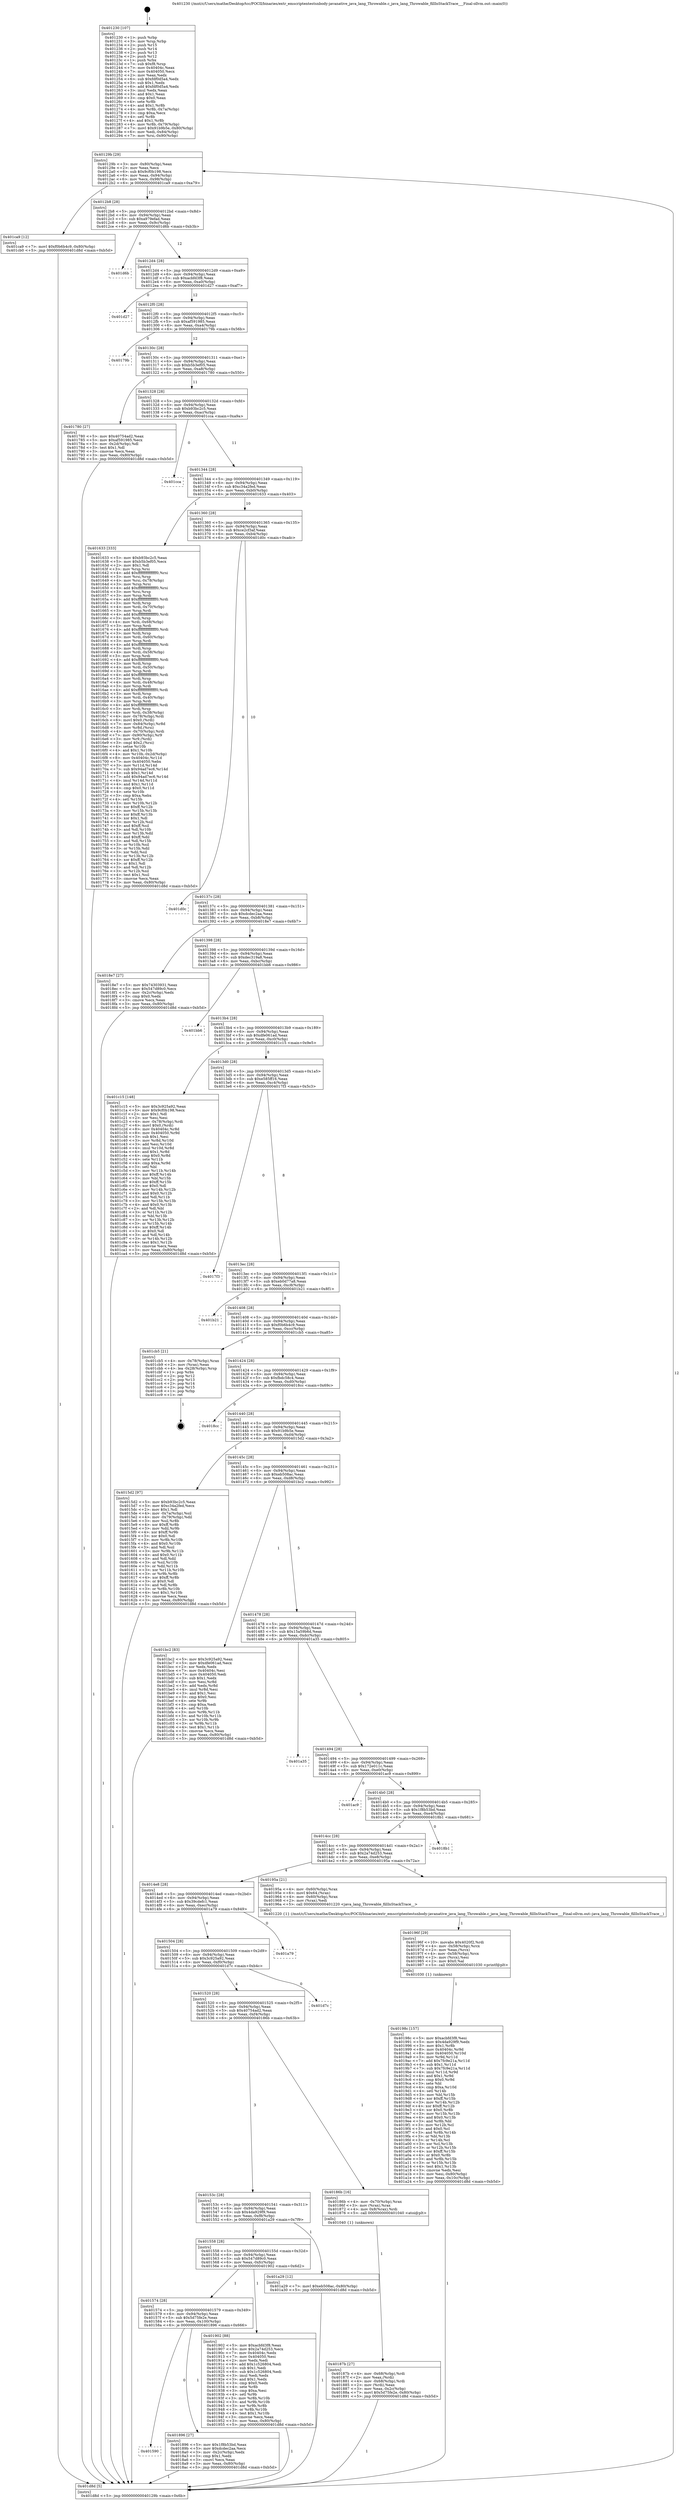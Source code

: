 digraph "0x401230" {
  label = "0x401230 (/mnt/c/Users/mathe/Desktop/tcc/POCII/binaries/extr_emscriptentestsnbody-javanative_java_lang_Throwable.c_java_lang_Throwable_fillInStackTrace___Final-ollvm.out::main(0))"
  labelloc = "t"
  node[shape=record]

  Entry [label="",width=0.3,height=0.3,shape=circle,fillcolor=black,style=filled]
  "0x40129b" [label="{
     0x40129b [29]\l
     | [instrs]\l
     &nbsp;&nbsp;0x40129b \<+3\>: mov -0x80(%rbp),%eax\l
     &nbsp;&nbsp;0x40129e \<+2\>: mov %eax,%ecx\l
     &nbsp;&nbsp;0x4012a0 \<+6\>: sub $0x9cf0b198,%ecx\l
     &nbsp;&nbsp;0x4012a6 \<+6\>: mov %eax,-0x94(%rbp)\l
     &nbsp;&nbsp;0x4012ac \<+6\>: mov %ecx,-0x98(%rbp)\l
     &nbsp;&nbsp;0x4012b2 \<+6\>: je 0000000000401ca9 \<main+0xa79\>\l
  }"]
  "0x401ca9" [label="{
     0x401ca9 [12]\l
     | [instrs]\l
     &nbsp;&nbsp;0x401ca9 \<+7\>: movl $0xf0b6b4c9,-0x80(%rbp)\l
     &nbsp;&nbsp;0x401cb0 \<+5\>: jmp 0000000000401d8d \<main+0xb5d\>\l
  }"]
  "0x4012b8" [label="{
     0x4012b8 [28]\l
     | [instrs]\l
     &nbsp;&nbsp;0x4012b8 \<+5\>: jmp 00000000004012bd \<main+0x8d\>\l
     &nbsp;&nbsp;0x4012bd \<+6\>: mov -0x94(%rbp),%eax\l
     &nbsp;&nbsp;0x4012c3 \<+5\>: sub $0xa979efad,%eax\l
     &nbsp;&nbsp;0x4012c8 \<+6\>: mov %eax,-0x9c(%rbp)\l
     &nbsp;&nbsp;0x4012ce \<+6\>: je 0000000000401d6b \<main+0xb3b\>\l
  }"]
  Exit [label="",width=0.3,height=0.3,shape=circle,fillcolor=black,style=filled,peripheries=2]
  "0x401d6b" [label="{
     0x401d6b\l
  }", style=dashed]
  "0x4012d4" [label="{
     0x4012d4 [28]\l
     | [instrs]\l
     &nbsp;&nbsp;0x4012d4 \<+5\>: jmp 00000000004012d9 \<main+0xa9\>\l
     &nbsp;&nbsp;0x4012d9 \<+6\>: mov -0x94(%rbp),%eax\l
     &nbsp;&nbsp;0x4012df \<+5\>: sub $0xacbfd3f8,%eax\l
     &nbsp;&nbsp;0x4012e4 \<+6\>: mov %eax,-0xa0(%rbp)\l
     &nbsp;&nbsp;0x4012ea \<+6\>: je 0000000000401d27 \<main+0xaf7\>\l
  }"]
  "0x40198c" [label="{
     0x40198c [157]\l
     | [instrs]\l
     &nbsp;&nbsp;0x40198c \<+5\>: mov $0xacbfd3f8,%esi\l
     &nbsp;&nbsp;0x401991 \<+5\>: mov $0x4da929f9,%edx\l
     &nbsp;&nbsp;0x401996 \<+3\>: mov $0x1,%r8b\l
     &nbsp;&nbsp;0x401999 \<+8\>: mov 0x40404c,%r9d\l
     &nbsp;&nbsp;0x4019a1 \<+8\>: mov 0x404050,%r10d\l
     &nbsp;&nbsp;0x4019a9 \<+3\>: mov %r9d,%r11d\l
     &nbsp;&nbsp;0x4019ac \<+7\>: add $0x7fc9e21a,%r11d\l
     &nbsp;&nbsp;0x4019b3 \<+4\>: sub $0x1,%r11d\l
     &nbsp;&nbsp;0x4019b7 \<+7\>: sub $0x7fc9e21a,%r11d\l
     &nbsp;&nbsp;0x4019be \<+4\>: imul %r11d,%r9d\l
     &nbsp;&nbsp;0x4019c2 \<+4\>: and $0x1,%r9d\l
     &nbsp;&nbsp;0x4019c6 \<+4\>: cmp $0x0,%r9d\l
     &nbsp;&nbsp;0x4019ca \<+3\>: sete %bl\l
     &nbsp;&nbsp;0x4019cd \<+4\>: cmp $0xa,%r10d\l
     &nbsp;&nbsp;0x4019d1 \<+4\>: setl %r14b\l
     &nbsp;&nbsp;0x4019d5 \<+3\>: mov %bl,%r15b\l
     &nbsp;&nbsp;0x4019d8 \<+4\>: xor $0xff,%r15b\l
     &nbsp;&nbsp;0x4019dc \<+3\>: mov %r14b,%r12b\l
     &nbsp;&nbsp;0x4019df \<+4\>: xor $0xff,%r12b\l
     &nbsp;&nbsp;0x4019e3 \<+4\>: xor $0x0,%r8b\l
     &nbsp;&nbsp;0x4019e7 \<+3\>: mov %r15b,%r13b\l
     &nbsp;&nbsp;0x4019ea \<+4\>: and $0x0,%r13b\l
     &nbsp;&nbsp;0x4019ee \<+3\>: and %r8b,%bl\l
     &nbsp;&nbsp;0x4019f1 \<+3\>: mov %r12b,%cl\l
     &nbsp;&nbsp;0x4019f4 \<+3\>: and $0x0,%cl\l
     &nbsp;&nbsp;0x4019f7 \<+3\>: and %r8b,%r14b\l
     &nbsp;&nbsp;0x4019fa \<+3\>: or %bl,%r13b\l
     &nbsp;&nbsp;0x4019fd \<+3\>: or %r14b,%cl\l
     &nbsp;&nbsp;0x401a00 \<+3\>: xor %cl,%r13b\l
     &nbsp;&nbsp;0x401a03 \<+3\>: or %r12b,%r15b\l
     &nbsp;&nbsp;0x401a06 \<+4\>: xor $0xff,%r15b\l
     &nbsp;&nbsp;0x401a0a \<+4\>: or $0x0,%r8b\l
     &nbsp;&nbsp;0x401a0e \<+3\>: and %r8b,%r15b\l
     &nbsp;&nbsp;0x401a11 \<+3\>: or %r15b,%r13b\l
     &nbsp;&nbsp;0x401a14 \<+4\>: test $0x1,%r13b\l
     &nbsp;&nbsp;0x401a18 \<+3\>: cmovne %edx,%esi\l
     &nbsp;&nbsp;0x401a1b \<+3\>: mov %esi,-0x80(%rbp)\l
     &nbsp;&nbsp;0x401a1e \<+6\>: mov %eax,-0x10c(%rbp)\l
     &nbsp;&nbsp;0x401a24 \<+5\>: jmp 0000000000401d8d \<main+0xb5d\>\l
  }"]
  "0x401d27" [label="{
     0x401d27\l
  }", style=dashed]
  "0x4012f0" [label="{
     0x4012f0 [28]\l
     | [instrs]\l
     &nbsp;&nbsp;0x4012f0 \<+5\>: jmp 00000000004012f5 \<main+0xc5\>\l
     &nbsp;&nbsp;0x4012f5 \<+6\>: mov -0x94(%rbp),%eax\l
     &nbsp;&nbsp;0x4012fb \<+5\>: sub $0xaf591985,%eax\l
     &nbsp;&nbsp;0x401300 \<+6\>: mov %eax,-0xa4(%rbp)\l
     &nbsp;&nbsp;0x401306 \<+6\>: je 000000000040179b \<main+0x56b\>\l
  }"]
  "0x40196f" [label="{
     0x40196f [29]\l
     | [instrs]\l
     &nbsp;&nbsp;0x40196f \<+10\>: movabs $0x4020f2,%rdi\l
     &nbsp;&nbsp;0x401979 \<+4\>: mov -0x58(%rbp),%rcx\l
     &nbsp;&nbsp;0x40197d \<+2\>: mov %eax,(%rcx)\l
     &nbsp;&nbsp;0x40197f \<+4\>: mov -0x58(%rbp),%rcx\l
     &nbsp;&nbsp;0x401983 \<+2\>: mov (%rcx),%esi\l
     &nbsp;&nbsp;0x401985 \<+2\>: mov $0x0,%al\l
     &nbsp;&nbsp;0x401987 \<+5\>: call 0000000000401030 \<printf@plt\>\l
     | [calls]\l
     &nbsp;&nbsp;0x401030 \{1\} (unknown)\l
  }"]
  "0x40179b" [label="{
     0x40179b\l
  }", style=dashed]
  "0x40130c" [label="{
     0x40130c [28]\l
     | [instrs]\l
     &nbsp;&nbsp;0x40130c \<+5\>: jmp 0000000000401311 \<main+0xe1\>\l
     &nbsp;&nbsp;0x401311 \<+6\>: mov -0x94(%rbp),%eax\l
     &nbsp;&nbsp;0x401317 \<+5\>: sub $0xb5b3ef05,%eax\l
     &nbsp;&nbsp;0x40131c \<+6\>: mov %eax,-0xa8(%rbp)\l
     &nbsp;&nbsp;0x401322 \<+6\>: je 0000000000401780 \<main+0x550\>\l
  }"]
  "0x401590" [label="{
     0x401590\l
  }", style=dashed]
  "0x401780" [label="{
     0x401780 [27]\l
     | [instrs]\l
     &nbsp;&nbsp;0x401780 \<+5\>: mov $0x40754ad2,%eax\l
     &nbsp;&nbsp;0x401785 \<+5\>: mov $0xaf591985,%ecx\l
     &nbsp;&nbsp;0x40178a \<+3\>: mov -0x2d(%rbp),%dl\l
     &nbsp;&nbsp;0x40178d \<+3\>: test $0x1,%dl\l
     &nbsp;&nbsp;0x401790 \<+3\>: cmovne %ecx,%eax\l
     &nbsp;&nbsp;0x401793 \<+3\>: mov %eax,-0x80(%rbp)\l
     &nbsp;&nbsp;0x401796 \<+5\>: jmp 0000000000401d8d \<main+0xb5d\>\l
  }"]
  "0x401328" [label="{
     0x401328 [28]\l
     | [instrs]\l
     &nbsp;&nbsp;0x401328 \<+5\>: jmp 000000000040132d \<main+0xfd\>\l
     &nbsp;&nbsp;0x40132d \<+6\>: mov -0x94(%rbp),%eax\l
     &nbsp;&nbsp;0x401333 \<+5\>: sub $0xb93bc2c5,%eax\l
     &nbsp;&nbsp;0x401338 \<+6\>: mov %eax,-0xac(%rbp)\l
     &nbsp;&nbsp;0x40133e \<+6\>: je 0000000000401cca \<main+0xa9a\>\l
  }"]
  "0x401896" [label="{
     0x401896 [27]\l
     | [instrs]\l
     &nbsp;&nbsp;0x401896 \<+5\>: mov $0x1f8b53bd,%eax\l
     &nbsp;&nbsp;0x40189b \<+5\>: mov $0xdcdec2aa,%ecx\l
     &nbsp;&nbsp;0x4018a0 \<+3\>: mov -0x2c(%rbp),%edx\l
     &nbsp;&nbsp;0x4018a3 \<+3\>: cmp $0x1,%edx\l
     &nbsp;&nbsp;0x4018a6 \<+3\>: cmovl %ecx,%eax\l
     &nbsp;&nbsp;0x4018a9 \<+3\>: mov %eax,-0x80(%rbp)\l
     &nbsp;&nbsp;0x4018ac \<+5\>: jmp 0000000000401d8d \<main+0xb5d\>\l
  }"]
  "0x401cca" [label="{
     0x401cca\l
  }", style=dashed]
  "0x401344" [label="{
     0x401344 [28]\l
     | [instrs]\l
     &nbsp;&nbsp;0x401344 \<+5\>: jmp 0000000000401349 \<main+0x119\>\l
     &nbsp;&nbsp;0x401349 \<+6\>: mov -0x94(%rbp),%eax\l
     &nbsp;&nbsp;0x40134f \<+5\>: sub $0xc34a2fed,%eax\l
     &nbsp;&nbsp;0x401354 \<+6\>: mov %eax,-0xb0(%rbp)\l
     &nbsp;&nbsp;0x40135a \<+6\>: je 0000000000401633 \<main+0x403\>\l
  }"]
  "0x401574" [label="{
     0x401574 [28]\l
     | [instrs]\l
     &nbsp;&nbsp;0x401574 \<+5\>: jmp 0000000000401579 \<main+0x349\>\l
     &nbsp;&nbsp;0x401579 \<+6\>: mov -0x94(%rbp),%eax\l
     &nbsp;&nbsp;0x40157f \<+5\>: sub $0x5d75fe2e,%eax\l
     &nbsp;&nbsp;0x401584 \<+6\>: mov %eax,-0x100(%rbp)\l
     &nbsp;&nbsp;0x40158a \<+6\>: je 0000000000401896 \<main+0x666\>\l
  }"]
  "0x401633" [label="{
     0x401633 [333]\l
     | [instrs]\l
     &nbsp;&nbsp;0x401633 \<+5\>: mov $0xb93bc2c5,%eax\l
     &nbsp;&nbsp;0x401638 \<+5\>: mov $0xb5b3ef05,%ecx\l
     &nbsp;&nbsp;0x40163d \<+2\>: mov $0x1,%dl\l
     &nbsp;&nbsp;0x40163f \<+3\>: mov %rsp,%rsi\l
     &nbsp;&nbsp;0x401642 \<+4\>: add $0xfffffffffffffff0,%rsi\l
     &nbsp;&nbsp;0x401646 \<+3\>: mov %rsi,%rsp\l
     &nbsp;&nbsp;0x401649 \<+4\>: mov %rsi,-0x78(%rbp)\l
     &nbsp;&nbsp;0x40164d \<+3\>: mov %rsp,%rsi\l
     &nbsp;&nbsp;0x401650 \<+4\>: add $0xfffffffffffffff0,%rsi\l
     &nbsp;&nbsp;0x401654 \<+3\>: mov %rsi,%rsp\l
     &nbsp;&nbsp;0x401657 \<+3\>: mov %rsp,%rdi\l
     &nbsp;&nbsp;0x40165a \<+4\>: add $0xfffffffffffffff0,%rdi\l
     &nbsp;&nbsp;0x40165e \<+3\>: mov %rdi,%rsp\l
     &nbsp;&nbsp;0x401661 \<+4\>: mov %rdi,-0x70(%rbp)\l
     &nbsp;&nbsp;0x401665 \<+3\>: mov %rsp,%rdi\l
     &nbsp;&nbsp;0x401668 \<+4\>: add $0xfffffffffffffff0,%rdi\l
     &nbsp;&nbsp;0x40166c \<+3\>: mov %rdi,%rsp\l
     &nbsp;&nbsp;0x40166f \<+4\>: mov %rdi,-0x68(%rbp)\l
     &nbsp;&nbsp;0x401673 \<+3\>: mov %rsp,%rdi\l
     &nbsp;&nbsp;0x401676 \<+4\>: add $0xfffffffffffffff0,%rdi\l
     &nbsp;&nbsp;0x40167a \<+3\>: mov %rdi,%rsp\l
     &nbsp;&nbsp;0x40167d \<+4\>: mov %rdi,-0x60(%rbp)\l
     &nbsp;&nbsp;0x401681 \<+3\>: mov %rsp,%rdi\l
     &nbsp;&nbsp;0x401684 \<+4\>: add $0xfffffffffffffff0,%rdi\l
     &nbsp;&nbsp;0x401688 \<+3\>: mov %rdi,%rsp\l
     &nbsp;&nbsp;0x40168b \<+4\>: mov %rdi,-0x58(%rbp)\l
     &nbsp;&nbsp;0x40168f \<+3\>: mov %rsp,%rdi\l
     &nbsp;&nbsp;0x401692 \<+4\>: add $0xfffffffffffffff0,%rdi\l
     &nbsp;&nbsp;0x401696 \<+3\>: mov %rdi,%rsp\l
     &nbsp;&nbsp;0x401699 \<+4\>: mov %rdi,-0x50(%rbp)\l
     &nbsp;&nbsp;0x40169d \<+3\>: mov %rsp,%rdi\l
     &nbsp;&nbsp;0x4016a0 \<+4\>: add $0xfffffffffffffff0,%rdi\l
     &nbsp;&nbsp;0x4016a4 \<+3\>: mov %rdi,%rsp\l
     &nbsp;&nbsp;0x4016a7 \<+4\>: mov %rdi,-0x48(%rbp)\l
     &nbsp;&nbsp;0x4016ab \<+3\>: mov %rsp,%rdi\l
     &nbsp;&nbsp;0x4016ae \<+4\>: add $0xfffffffffffffff0,%rdi\l
     &nbsp;&nbsp;0x4016b2 \<+3\>: mov %rdi,%rsp\l
     &nbsp;&nbsp;0x4016b5 \<+4\>: mov %rdi,-0x40(%rbp)\l
     &nbsp;&nbsp;0x4016b9 \<+3\>: mov %rsp,%rdi\l
     &nbsp;&nbsp;0x4016bc \<+4\>: add $0xfffffffffffffff0,%rdi\l
     &nbsp;&nbsp;0x4016c0 \<+3\>: mov %rdi,%rsp\l
     &nbsp;&nbsp;0x4016c3 \<+4\>: mov %rdi,-0x38(%rbp)\l
     &nbsp;&nbsp;0x4016c7 \<+4\>: mov -0x78(%rbp),%rdi\l
     &nbsp;&nbsp;0x4016cb \<+6\>: movl $0x0,(%rdi)\l
     &nbsp;&nbsp;0x4016d1 \<+7\>: mov -0x84(%rbp),%r8d\l
     &nbsp;&nbsp;0x4016d8 \<+3\>: mov %r8d,(%rsi)\l
     &nbsp;&nbsp;0x4016db \<+4\>: mov -0x70(%rbp),%rdi\l
     &nbsp;&nbsp;0x4016df \<+7\>: mov -0x90(%rbp),%r9\l
     &nbsp;&nbsp;0x4016e6 \<+3\>: mov %r9,(%rdi)\l
     &nbsp;&nbsp;0x4016e9 \<+3\>: cmpl $0x2,(%rsi)\l
     &nbsp;&nbsp;0x4016ec \<+4\>: setne %r10b\l
     &nbsp;&nbsp;0x4016f0 \<+4\>: and $0x1,%r10b\l
     &nbsp;&nbsp;0x4016f4 \<+4\>: mov %r10b,-0x2d(%rbp)\l
     &nbsp;&nbsp;0x4016f8 \<+8\>: mov 0x40404c,%r11d\l
     &nbsp;&nbsp;0x401700 \<+7\>: mov 0x404050,%ebx\l
     &nbsp;&nbsp;0x401707 \<+3\>: mov %r11d,%r14d\l
     &nbsp;&nbsp;0x40170a \<+7\>: sub $0x94ad7ec6,%r14d\l
     &nbsp;&nbsp;0x401711 \<+4\>: sub $0x1,%r14d\l
     &nbsp;&nbsp;0x401715 \<+7\>: add $0x94ad7ec6,%r14d\l
     &nbsp;&nbsp;0x40171c \<+4\>: imul %r14d,%r11d\l
     &nbsp;&nbsp;0x401720 \<+4\>: and $0x1,%r11d\l
     &nbsp;&nbsp;0x401724 \<+4\>: cmp $0x0,%r11d\l
     &nbsp;&nbsp;0x401728 \<+4\>: sete %r10b\l
     &nbsp;&nbsp;0x40172c \<+3\>: cmp $0xa,%ebx\l
     &nbsp;&nbsp;0x40172f \<+4\>: setl %r15b\l
     &nbsp;&nbsp;0x401733 \<+3\>: mov %r10b,%r12b\l
     &nbsp;&nbsp;0x401736 \<+4\>: xor $0xff,%r12b\l
     &nbsp;&nbsp;0x40173a \<+3\>: mov %r15b,%r13b\l
     &nbsp;&nbsp;0x40173d \<+4\>: xor $0xff,%r13b\l
     &nbsp;&nbsp;0x401741 \<+3\>: xor $0x1,%dl\l
     &nbsp;&nbsp;0x401744 \<+3\>: mov %r12b,%sil\l
     &nbsp;&nbsp;0x401747 \<+4\>: and $0xff,%sil\l
     &nbsp;&nbsp;0x40174b \<+3\>: and %dl,%r10b\l
     &nbsp;&nbsp;0x40174e \<+3\>: mov %r13b,%dil\l
     &nbsp;&nbsp;0x401751 \<+4\>: and $0xff,%dil\l
     &nbsp;&nbsp;0x401755 \<+3\>: and %dl,%r15b\l
     &nbsp;&nbsp;0x401758 \<+3\>: or %r10b,%sil\l
     &nbsp;&nbsp;0x40175b \<+3\>: or %r15b,%dil\l
     &nbsp;&nbsp;0x40175e \<+3\>: xor %dil,%sil\l
     &nbsp;&nbsp;0x401761 \<+3\>: or %r13b,%r12b\l
     &nbsp;&nbsp;0x401764 \<+4\>: xor $0xff,%r12b\l
     &nbsp;&nbsp;0x401768 \<+3\>: or $0x1,%dl\l
     &nbsp;&nbsp;0x40176b \<+3\>: and %dl,%r12b\l
     &nbsp;&nbsp;0x40176e \<+3\>: or %r12b,%sil\l
     &nbsp;&nbsp;0x401771 \<+4\>: test $0x1,%sil\l
     &nbsp;&nbsp;0x401775 \<+3\>: cmovne %ecx,%eax\l
     &nbsp;&nbsp;0x401778 \<+3\>: mov %eax,-0x80(%rbp)\l
     &nbsp;&nbsp;0x40177b \<+5\>: jmp 0000000000401d8d \<main+0xb5d\>\l
  }"]
  "0x401360" [label="{
     0x401360 [28]\l
     | [instrs]\l
     &nbsp;&nbsp;0x401360 \<+5\>: jmp 0000000000401365 \<main+0x135\>\l
     &nbsp;&nbsp;0x401365 \<+6\>: mov -0x94(%rbp),%eax\l
     &nbsp;&nbsp;0x40136b \<+5\>: sub $0xce2cf3af,%eax\l
     &nbsp;&nbsp;0x401370 \<+6\>: mov %eax,-0xb4(%rbp)\l
     &nbsp;&nbsp;0x401376 \<+6\>: je 0000000000401d0c \<main+0xadc\>\l
  }"]
  "0x401902" [label="{
     0x401902 [88]\l
     | [instrs]\l
     &nbsp;&nbsp;0x401902 \<+5\>: mov $0xacbfd3f8,%eax\l
     &nbsp;&nbsp;0x401907 \<+5\>: mov $0x2a74d253,%ecx\l
     &nbsp;&nbsp;0x40190c \<+7\>: mov 0x40404c,%edx\l
     &nbsp;&nbsp;0x401913 \<+7\>: mov 0x404050,%esi\l
     &nbsp;&nbsp;0x40191a \<+2\>: mov %edx,%edi\l
     &nbsp;&nbsp;0x40191c \<+6\>: add $0x1c526804,%edi\l
     &nbsp;&nbsp;0x401922 \<+3\>: sub $0x1,%edi\l
     &nbsp;&nbsp;0x401925 \<+6\>: sub $0x1c526804,%edi\l
     &nbsp;&nbsp;0x40192b \<+3\>: imul %edi,%edx\l
     &nbsp;&nbsp;0x40192e \<+3\>: and $0x1,%edx\l
     &nbsp;&nbsp;0x401931 \<+3\>: cmp $0x0,%edx\l
     &nbsp;&nbsp;0x401934 \<+4\>: sete %r8b\l
     &nbsp;&nbsp;0x401938 \<+3\>: cmp $0xa,%esi\l
     &nbsp;&nbsp;0x40193b \<+4\>: setl %r9b\l
     &nbsp;&nbsp;0x40193f \<+3\>: mov %r8b,%r10b\l
     &nbsp;&nbsp;0x401942 \<+3\>: and %r9b,%r10b\l
     &nbsp;&nbsp;0x401945 \<+3\>: xor %r9b,%r8b\l
     &nbsp;&nbsp;0x401948 \<+3\>: or %r8b,%r10b\l
     &nbsp;&nbsp;0x40194b \<+4\>: test $0x1,%r10b\l
     &nbsp;&nbsp;0x40194f \<+3\>: cmovne %ecx,%eax\l
     &nbsp;&nbsp;0x401952 \<+3\>: mov %eax,-0x80(%rbp)\l
     &nbsp;&nbsp;0x401955 \<+5\>: jmp 0000000000401d8d \<main+0xb5d\>\l
  }"]
  "0x401d0c" [label="{
     0x401d0c\l
  }", style=dashed]
  "0x40137c" [label="{
     0x40137c [28]\l
     | [instrs]\l
     &nbsp;&nbsp;0x40137c \<+5\>: jmp 0000000000401381 \<main+0x151\>\l
     &nbsp;&nbsp;0x401381 \<+6\>: mov -0x94(%rbp),%eax\l
     &nbsp;&nbsp;0x401387 \<+5\>: sub $0xdcdec2aa,%eax\l
     &nbsp;&nbsp;0x40138c \<+6\>: mov %eax,-0xb8(%rbp)\l
     &nbsp;&nbsp;0x401392 \<+6\>: je 00000000004018e7 \<main+0x6b7\>\l
  }"]
  "0x401558" [label="{
     0x401558 [28]\l
     | [instrs]\l
     &nbsp;&nbsp;0x401558 \<+5\>: jmp 000000000040155d \<main+0x32d\>\l
     &nbsp;&nbsp;0x40155d \<+6\>: mov -0x94(%rbp),%eax\l
     &nbsp;&nbsp;0x401563 \<+5\>: sub $0x547d89c0,%eax\l
     &nbsp;&nbsp;0x401568 \<+6\>: mov %eax,-0xfc(%rbp)\l
     &nbsp;&nbsp;0x40156e \<+6\>: je 0000000000401902 \<main+0x6d2\>\l
  }"]
  "0x4018e7" [label="{
     0x4018e7 [27]\l
     | [instrs]\l
     &nbsp;&nbsp;0x4018e7 \<+5\>: mov $0x74303931,%eax\l
     &nbsp;&nbsp;0x4018ec \<+5\>: mov $0x547d89c0,%ecx\l
     &nbsp;&nbsp;0x4018f1 \<+3\>: mov -0x2c(%rbp),%edx\l
     &nbsp;&nbsp;0x4018f4 \<+3\>: cmp $0x0,%edx\l
     &nbsp;&nbsp;0x4018f7 \<+3\>: cmove %ecx,%eax\l
     &nbsp;&nbsp;0x4018fa \<+3\>: mov %eax,-0x80(%rbp)\l
     &nbsp;&nbsp;0x4018fd \<+5\>: jmp 0000000000401d8d \<main+0xb5d\>\l
  }"]
  "0x401398" [label="{
     0x401398 [28]\l
     | [instrs]\l
     &nbsp;&nbsp;0x401398 \<+5\>: jmp 000000000040139d \<main+0x16d\>\l
     &nbsp;&nbsp;0x40139d \<+6\>: mov -0x94(%rbp),%eax\l
     &nbsp;&nbsp;0x4013a3 \<+5\>: sub $0xdec319a8,%eax\l
     &nbsp;&nbsp;0x4013a8 \<+6\>: mov %eax,-0xbc(%rbp)\l
     &nbsp;&nbsp;0x4013ae \<+6\>: je 0000000000401bb6 \<main+0x986\>\l
  }"]
  "0x401a29" [label="{
     0x401a29 [12]\l
     | [instrs]\l
     &nbsp;&nbsp;0x401a29 \<+7\>: movl $0xeb508ac,-0x80(%rbp)\l
     &nbsp;&nbsp;0x401a30 \<+5\>: jmp 0000000000401d8d \<main+0xb5d\>\l
  }"]
  "0x401bb6" [label="{
     0x401bb6\l
  }", style=dashed]
  "0x4013b4" [label="{
     0x4013b4 [28]\l
     | [instrs]\l
     &nbsp;&nbsp;0x4013b4 \<+5\>: jmp 00000000004013b9 \<main+0x189\>\l
     &nbsp;&nbsp;0x4013b9 \<+6\>: mov -0x94(%rbp),%eax\l
     &nbsp;&nbsp;0x4013bf \<+5\>: sub $0xdfe061ad,%eax\l
     &nbsp;&nbsp;0x4013c4 \<+6\>: mov %eax,-0xc0(%rbp)\l
     &nbsp;&nbsp;0x4013ca \<+6\>: je 0000000000401c15 \<main+0x9e5\>\l
  }"]
  "0x40187b" [label="{
     0x40187b [27]\l
     | [instrs]\l
     &nbsp;&nbsp;0x40187b \<+4\>: mov -0x68(%rbp),%rdi\l
     &nbsp;&nbsp;0x40187f \<+2\>: mov %eax,(%rdi)\l
     &nbsp;&nbsp;0x401881 \<+4\>: mov -0x68(%rbp),%rdi\l
     &nbsp;&nbsp;0x401885 \<+2\>: mov (%rdi),%eax\l
     &nbsp;&nbsp;0x401887 \<+3\>: mov %eax,-0x2c(%rbp)\l
     &nbsp;&nbsp;0x40188a \<+7\>: movl $0x5d75fe2e,-0x80(%rbp)\l
     &nbsp;&nbsp;0x401891 \<+5\>: jmp 0000000000401d8d \<main+0xb5d\>\l
  }"]
  "0x401c15" [label="{
     0x401c15 [148]\l
     | [instrs]\l
     &nbsp;&nbsp;0x401c15 \<+5\>: mov $0x3c925a92,%eax\l
     &nbsp;&nbsp;0x401c1a \<+5\>: mov $0x9cf0b198,%ecx\l
     &nbsp;&nbsp;0x401c1f \<+2\>: mov $0x1,%dl\l
     &nbsp;&nbsp;0x401c21 \<+2\>: xor %esi,%esi\l
     &nbsp;&nbsp;0x401c23 \<+4\>: mov -0x78(%rbp),%rdi\l
     &nbsp;&nbsp;0x401c27 \<+6\>: movl $0x0,(%rdi)\l
     &nbsp;&nbsp;0x401c2d \<+8\>: mov 0x40404c,%r8d\l
     &nbsp;&nbsp;0x401c35 \<+8\>: mov 0x404050,%r9d\l
     &nbsp;&nbsp;0x401c3d \<+3\>: sub $0x1,%esi\l
     &nbsp;&nbsp;0x401c40 \<+3\>: mov %r8d,%r10d\l
     &nbsp;&nbsp;0x401c43 \<+3\>: add %esi,%r10d\l
     &nbsp;&nbsp;0x401c46 \<+4\>: imul %r10d,%r8d\l
     &nbsp;&nbsp;0x401c4a \<+4\>: and $0x1,%r8d\l
     &nbsp;&nbsp;0x401c4e \<+4\>: cmp $0x0,%r8d\l
     &nbsp;&nbsp;0x401c52 \<+4\>: sete %r11b\l
     &nbsp;&nbsp;0x401c56 \<+4\>: cmp $0xa,%r9d\l
     &nbsp;&nbsp;0x401c5a \<+3\>: setl %bl\l
     &nbsp;&nbsp;0x401c5d \<+3\>: mov %r11b,%r14b\l
     &nbsp;&nbsp;0x401c60 \<+4\>: xor $0xff,%r14b\l
     &nbsp;&nbsp;0x401c64 \<+3\>: mov %bl,%r15b\l
     &nbsp;&nbsp;0x401c67 \<+4\>: xor $0xff,%r15b\l
     &nbsp;&nbsp;0x401c6b \<+3\>: xor $0x0,%dl\l
     &nbsp;&nbsp;0x401c6e \<+3\>: mov %r14b,%r12b\l
     &nbsp;&nbsp;0x401c71 \<+4\>: and $0x0,%r12b\l
     &nbsp;&nbsp;0x401c75 \<+3\>: and %dl,%r11b\l
     &nbsp;&nbsp;0x401c78 \<+3\>: mov %r15b,%r13b\l
     &nbsp;&nbsp;0x401c7b \<+4\>: and $0x0,%r13b\l
     &nbsp;&nbsp;0x401c7f \<+2\>: and %dl,%bl\l
     &nbsp;&nbsp;0x401c81 \<+3\>: or %r11b,%r12b\l
     &nbsp;&nbsp;0x401c84 \<+3\>: or %bl,%r13b\l
     &nbsp;&nbsp;0x401c87 \<+3\>: xor %r13b,%r12b\l
     &nbsp;&nbsp;0x401c8a \<+3\>: or %r15b,%r14b\l
     &nbsp;&nbsp;0x401c8d \<+4\>: xor $0xff,%r14b\l
     &nbsp;&nbsp;0x401c91 \<+3\>: or $0x0,%dl\l
     &nbsp;&nbsp;0x401c94 \<+3\>: and %dl,%r14b\l
     &nbsp;&nbsp;0x401c97 \<+3\>: or %r14b,%r12b\l
     &nbsp;&nbsp;0x401c9a \<+4\>: test $0x1,%r12b\l
     &nbsp;&nbsp;0x401c9e \<+3\>: cmovne %ecx,%eax\l
     &nbsp;&nbsp;0x401ca1 \<+3\>: mov %eax,-0x80(%rbp)\l
     &nbsp;&nbsp;0x401ca4 \<+5\>: jmp 0000000000401d8d \<main+0xb5d\>\l
  }"]
  "0x4013d0" [label="{
     0x4013d0 [28]\l
     | [instrs]\l
     &nbsp;&nbsp;0x4013d0 \<+5\>: jmp 00000000004013d5 \<main+0x1a5\>\l
     &nbsp;&nbsp;0x4013d5 \<+6\>: mov -0x94(%rbp),%eax\l
     &nbsp;&nbsp;0x4013db \<+5\>: sub $0xe585ff16,%eax\l
     &nbsp;&nbsp;0x4013e0 \<+6\>: mov %eax,-0xc4(%rbp)\l
     &nbsp;&nbsp;0x4013e6 \<+6\>: je 00000000004017f3 \<main+0x5c3\>\l
  }"]
  "0x40153c" [label="{
     0x40153c [28]\l
     | [instrs]\l
     &nbsp;&nbsp;0x40153c \<+5\>: jmp 0000000000401541 \<main+0x311\>\l
     &nbsp;&nbsp;0x401541 \<+6\>: mov -0x94(%rbp),%eax\l
     &nbsp;&nbsp;0x401547 \<+5\>: sub $0x4da929f9,%eax\l
     &nbsp;&nbsp;0x40154c \<+6\>: mov %eax,-0xf8(%rbp)\l
     &nbsp;&nbsp;0x401552 \<+6\>: je 0000000000401a29 \<main+0x7f9\>\l
  }"]
  "0x4017f3" [label="{
     0x4017f3\l
  }", style=dashed]
  "0x4013ec" [label="{
     0x4013ec [28]\l
     | [instrs]\l
     &nbsp;&nbsp;0x4013ec \<+5\>: jmp 00000000004013f1 \<main+0x1c1\>\l
     &nbsp;&nbsp;0x4013f1 \<+6\>: mov -0x94(%rbp),%eax\l
     &nbsp;&nbsp;0x4013f7 \<+5\>: sub $0xeb0d77a8,%eax\l
     &nbsp;&nbsp;0x4013fc \<+6\>: mov %eax,-0xc8(%rbp)\l
     &nbsp;&nbsp;0x401402 \<+6\>: je 0000000000401b21 \<main+0x8f1\>\l
  }"]
  "0x40186b" [label="{
     0x40186b [16]\l
     | [instrs]\l
     &nbsp;&nbsp;0x40186b \<+4\>: mov -0x70(%rbp),%rax\l
     &nbsp;&nbsp;0x40186f \<+3\>: mov (%rax),%rax\l
     &nbsp;&nbsp;0x401872 \<+4\>: mov 0x8(%rax),%rdi\l
     &nbsp;&nbsp;0x401876 \<+5\>: call 0000000000401040 \<atoi@plt\>\l
     | [calls]\l
     &nbsp;&nbsp;0x401040 \{1\} (unknown)\l
  }"]
  "0x401b21" [label="{
     0x401b21\l
  }", style=dashed]
  "0x401408" [label="{
     0x401408 [28]\l
     | [instrs]\l
     &nbsp;&nbsp;0x401408 \<+5\>: jmp 000000000040140d \<main+0x1dd\>\l
     &nbsp;&nbsp;0x40140d \<+6\>: mov -0x94(%rbp),%eax\l
     &nbsp;&nbsp;0x401413 \<+5\>: sub $0xf0b6b4c9,%eax\l
     &nbsp;&nbsp;0x401418 \<+6\>: mov %eax,-0xcc(%rbp)\l
     &nbsp;&nbsp;0x40141e \<+6\>: je 0000000000401cb5 \<main+0xa85\>\l
  }"]
  "0x401520" [label="{
     0x401520 [28]\l
     | [instrs]\l
     &nbsp;&nbsp;0x401520 \<+5\>: jmp 0000000000401525 \<main+0x2f5\>\l
     &nbsp;&nbsp;0x401525 \<+6\>: mov -0x94(%rbp),%eax\l
     &nbsp;&nbsp;0x40152b \<+5\>: sub $0x40754ad2,%eax\l
     &nbsp;&nbsp;0x401530 \<+6\>: mov %eax,-0xf4(%rbp)\l
     &nbsp;&nbsp;0x401536 \<+6\>: je 000000000040186b \<main+0x63b\>\l
  }"]
  "0x401cb5" [label="{
     0x401cb5 [21]\l
     | [instrs]\l
     &nbsp;&nbsp;0x401cb5 \<+4\>: mov -0x78(%rbp),%rax\l
     &nbsp;&nbsp;0x401cb9 \<+2\>: mov (%rax),%eax\l
     &nbsp;&nbsp;0x401cbb \<+4\>: lea -0x28(%rbp),%rsp\l
     &nbsp;&nbsp;0x401cbf \<+1\>: pop %rbx\l
     &nbsp;&nbsp;0x401cc0 \<+2\>: pop %r12\l
     &nbsp;&nbsp;0x401cc2 \<+2\>: pop %r13\l
     &nbsp;&nbsp;0x401cc4 \<+2\>: pop %r14\l
     &nbsp;&nbsp;0x401cc6 \<+2\>: pop %r15\l
     &nbsp;&nbsp;0x401cc8 \<+1\>: pop %rbp\l
     &nbsp;&nbsp;0x401cc9 \<+1\>: ret\l
  }"]
  "0x401424" [label="{
     0x401424 [28]\l
     | [instrs]\l
     &nbsp;&nbsp;0x401424 \<+5\>: jmp 0000000000401429 \<main+0x1f9\>\l
     &nbsp;&nbsp;0x401429 \<+6\>: mov -0x94(%rbp),%eax\l
     &nbsp;&nbsp;0x40142f \<+5\>: sub $0xfbdc58c4,%eax\l
     &nbsp;&nbsp;0x401434 \<+6\>: mov %eax,-0xd0(%rbp)\l
     &nbsp;&nbsp;0x40143a \<+6\>: je 00000000004018cc \<main+0x69c\>\l
  }"]
  "0x401d7c" [label="{
     0x401d7c\l
  }", style=dashed]
  "0x4018cc" [label="{
     0x4018cc\l
  }", style=dashed]
  "0x401440" [label="{
     0x401440 [28]\l
     | [instrs]\l
     &nbsp;&nbsp;0x401440 \<+5\>: jmp 0000000000401445 \<main+0x215\>\l
     &nbsp;&nbsp;0x401445 \<+6\>: mov -0x94(%rbp),%eax\l
     &nbsp;&nbsp;0x40144b \<+5\>: sub $0x91b9b5e,%eax\l
     &nbsp;&nbsp;0x401450 \<+6\>: mov %eax,-0xd4(%rbp)\l
     &nbsp;&nbsp;0x401456 \<+6\>: je 00000000004015d2 \<main+0x3a2\>\l
  }"]
  "0x401504" [label="{
     0x401504 [28]\l
     | [instrs]\l
     &nbsp;&nbsp;0x401504 \<+5\>: jmp 0000000000401509 \<main+0x2d9\>\l
     &nbsp;&nbsp;0x401509 \<+6\>: mov -0x94(%rbp),%eax\l
     &nbsp;&nbsp;0x40150f \<+5\>: sub $0x3c925a92,%eax\l
     &nbsp;&nbsp;0x401514 \<+6\>: mov %eax,-0xf0(%rbp)\l
     &nbsp;&nbsp;0x40151a \<+6\>: je 0000000000401d7c \<main+0xb4c\>\l
  }"]
  "0x4015d2" [label="{
     0x4015d2 [97]\l
     | [instrs]\l
     &nbsp;&nbsp;0x4015d2 \<+5\>: mov $0xb93bc2c5,%eax\l
     &nbsp;&nbsp;0x4015d7 \<+5\>: mov $0xc34a2fed,%ecx\l
     &nbsp;&nbsp;0x4015dc \<+2\>: mov $0x1,%dl\l
     &nbsp;&nbsp;0x4015de \<+4\>: mov -0x7a(%rbp),%sil\l
     &nbsp;&nbsp;0x4015e2 \<+4\>: mov -0x79(%rbp),%dil\l
     &nbsp;&nbsp;0x4015e6 \<+3\>: mov %sil,%r8b\l
     &nbsp;&nbsp;0x4015e9 \<+4\>: xor $0xff,%r8b\l
     &nbsp;&nbsp;0x4015ed \<+3\>: mov %dil,%r9b\l
     &nbsp;&nbsp;0x4015f0 \<+4\>: xor $0xff,%r9b\l
     &nbsp;&nbsp;0x4015f4 \<+3\>: xor $0x0,%dl\l
     &nbsp;&nbsp;0x4015f7 \<+3\>: mov %r8b,%r10b\l
     &nbsp;&nbsp;0x4015fa \<+4\>: and $0x0,%r10b\l
     &nbsp;&nbsp;0x4015fe \<+3\>: and %dl,%sil\l
     &nbsp;&nbsp;0x401601 \<+3\>: mov %r9b,%r11b\l
     &nbsp;&nbsp;0x401604 \<+4\>: and $0x0,%r11b\l
     &nbsp;&nbsp;0x401608 \<+3\>: and %dl,%dil\l
     &nbsp;&nbsp;0x40160b \<+3\>: or %sil,%r10b\l
     &nbsp;&nbsp;0x40160e \<+3\>: or %dil,%r11b\l
     &nbsp;&nbsp;0x401611 \<+3\>: xor %r11b,%r10b\l
     &nbsp;&nbsp;0x401614 \<+3\>: or %r9b,%r8b\l
     &nbsp;&nbsp;0x401617 \<+4\>: xor $0xff,%r8b\l
     &nbsp;&nbsp;0x40161b \<+3\>: or $0x0,%dl\l
     &nbsp;&nbsp;0x40161e \<+3\>: and %dl,%r8b\l
     &nbsp;&nbsp;0x401621 \<+3\>: or %r8b,%r10b\l
     &nbsp;&nbsp;0x401624 \<+4\>: test $0x1,%r10b\l
     &nbsp;&nbsp;0x401628 \<+3\>: cmovne %ecx,%eax\l
     &nbsp;&nbsp;0x40162b \<+3\>: mov %eax,-0x80(%rbp)\l
     &nbsp;&nbsp;0x40162e \<+5\>: jmp 0000000000401d8d \<main+0xb5d\>\l
  }"]
  "0x40145c" [label="{
     0x40145c [28]\l
     | [instrs]\l
     &nbsp;&nbsp;0x40145c \<+5\>: jmp 0000000000401461 \<main+0x231\>\l
     &nbsp;&nbsp;0x401461 \<+6\>: mov -0x94(%rbp),%eax\l
     &nbsp;&nbsp;0x401467 \<+5\>: sub $0xeb508ac,%eax\l
     &nbsp;&nbsp;0x40146c \<+6\>: mov %eax,-0xd8(%rbp)\l
     &nbsp;&nbsp;0x401472 \<+6\>: je 0000000000401bc2 \<main+0x992\>\l
  }"]
  "0x401d8d" [label="{
     0x401d8d [5]\l
     | [instrs]\l
     &nbsp;&nbsp;0x401d8d \<+5\>: jmp 000000000040129b \<main+0x6b\>\l
  }"]
  "0x401230" [label="{
     0x401230 [107]\l
     | [instrs]\l
     &nbsp;&nbsp;0x401230 \<+1\>: push %rbp\l
     &nbsp;&nbsp;0x401231 \<+3\>: mov %rsp,%rbp\l
     &nbsp;&nbsp;0x401234 \<+2\>: push %r15\l
     &nbsp;&nbsp;0x401236 \<+2\>: push %r14\l
     &nbsp;&nbsp;0x401238 \<+2\>: push %r13\l
     &nbsp;&nbsp;0x40123a \<+2\>: push %r12\l
     &nbsp;&nbsp;0x40123c \<+1\>: push %rbx\l
     &nbsp;&nbsp;0x40123d \<+7\>: sub $0xf8,%rsp\l
     &nbsp;&nbsp;0x401244 \<+7\>: mov 0x40404c,%eax\l
     &nbsp;&nbsp;0x40124b \<+7\>: mov 0x404050,%ecx\l
     &nbsp;&nbsp;0x401252 \<+2\>: mov %eax,%edx\l
     &nbsp;&nbsp;0x401254 \<+6\>: sub $0xfdf0d5a4,%edx\l
     &nbsp;&nbsp;0x40125a \<+3\>: sub $0x1,%edx\l
     &nbsp;&nbsp;0x40125d \<+6\>: add $0xfdf0d5a4,%edx\l
     &nbsp;&nbsp;0x401263 \<+3\>: imul %edx,%eax\l
     &nbsp;&nbsp;0x401266 \<+3\>: and $0x1,%eax\l
     &nbsp;&nbsp;0x401269 \<+3\>: cmp $0x0,%eax\l
     &nbsp;&nbsp;0x40126c \<+4\>: sete %r8b\l
     &nbsp;&nbsp;0x401270 \<+4\>: and $0x1,%r8b\l
     &nbsp;&nbsp;0x401274 \<+4\>: mov %r8b,-0x7a(%rbp)\l
     &nbsp;&nbsp;0x401278 \<+3\>: cmp $0xa,%ecx\l
     &nbsp;&nbsp;0x40127b \<+4\>: setl %r8b\l
     &nbsp;&nbsp;0x40127f \<+4\>: and $0x1,%r8b\l
     &nbsp;&nbsp;0x401283 \<+4\>: mov %r8b,-0x79(%rbp)\l
     &nbsp;&nbsp;0x401287 \<+7\>: movl $0x91b9b5e,-0x80(%rbp)\l
     &nbsp;&nbsp;0x40128e \<+6\>: mov %edi,-0x84(%rbp)\l
     &nbsp;&nbsp;0x401294 \<+7\>: mov %rsi,-0x90(%rbp)\l
  }"]
  "0x401a79" [label="{
     0x401a79\l
  }", style=dashed]
  "0x4014e8" [label="{
     0x4014e8 [28]\l
     | [instrs]\l
     &nbsp;&nbsp;0x4014e8 \<+5\>: jmp 00000000004014ed \<main+0x2bd\>\l
     &nbsp;&nbsp;0x4014ed \<+6\>: mov -0x94(%rbp),%eax\l
     &nbsp;&nbsp;0x4014f3 \<+5\>: sub $0x39cdefc1,%eax\l
     &nbsp;&nbsp;0x4014f8 \<+6\>: mov %eax,-0xec(%rbp)\l
     &nbsp;&nbsp;0x4014fe \<+6\>: je 0000000000401a79 \<main+0x849\>\l
  }"]
  "0x401bc2" [label="{
     0x401bc2 [83]\l
     | [instrs]\l
     &nbsp;&nbsp;0x401bc2 \<+5\>: mov $0x3c925a92,%eax\l
     &nbsp;&nbsp;0x401bc7 \<+5\>: mov $0xdfe061ad,%ecx\l
     &nbsp;&nbsp;0x401bcc \<+2\>: xor %edx,%edx\l
     &nbsp;&nbsp;0x401bce \<+7\>: mov 0x40404c,%esi\l
     &nbsp;&nbsp;0x401bd5 \<+7\>: mov 0x404050,%edi\l
     &nbsp;&nbsp;0x401bdc \<+3\>: sub $0x1,%edx\l
     &nbsp;&nbsp;0x401bdf \<+3\>: mov %esi,%r8d\l
     &nbsp;&nbsp;0x401be2 \<+3\>: add %edx,%r8d\l
     &nbsp;&nbsp;0x401be5 \<+4\>: imul %r8d,%esi\l
     &nbsp;&nbsp;0x401be9 \<+3\>: and $0x1,%esi\l
     &nbsp;&nbsp;0x401bec \<+3\>: cmp $0x0,%esi\l
     &nbsp;&nbsp;0x401bef \<+4\>: sete %r9b\l
     &nbsp;&nbsp;0x401bf3 \<+3\>: cmp $0xa,%edi\l
     &nbsp;&nbsp;0x401bf6 \<+4\>: setl %r10b\l
     &nbsp;&nbsp;0x401bfa \<+3\>: mov %r9b,%r11b\l
     &nbsp;&nbsp;0x401bfd \<+3\>: and %r10b,%r11b\l
     &nbsp;&nbsp;0x401c00 \<+3\>: xor %r10b,%r9b\l
     &nbsp;&nbsp;0x401c03 \<+3\>: or %r9b,%r11b\l
     &nbsp;&nbsp;0x401c06 \<+4\>: test $0x1,%r11b\l
     &nbsp;&nbsp;0x401c0a \<+3\>: cmovne %ecx,%eax\l
     &nbsp;&nbsp;0x401c0d \<+3\>: mov %eax,-0x80(%rbp)\l
     &nbsp;&nbsp;0x401c10 \<+5\>: jmp 0000000000401d8d \<main+0xb5d\>\l
  }"]
  "0x401478" [label="{
     0x401478 [28]\l
     | [instrs]\l
     &nbsp;&nbsp;0x401478 \<+5\>: jmp 000000000040147d \<main+0x24d\>\l
     &nbsp;&nbsp;0x40147d \<+6\>: mov -0x94(%rbp),%eax\l
     &nbsp;&nbsp;0x401483 \<+5\>: sub $0x15a59b6d,%eax\l
     &nbsp;&nbsp;0x401488 \<+6\>: mov %eax,-0xdc(%rbp)\l
     &nbsp;&nbsp;0x40148e \<+6\>: je 0000000000401a35 \<main+0x805\>\l
  }"]
  "0x40195a" [label="{
     0x40195a [21]\l
     | [instrs]\l
     &nbsp;&nbsp;0x40195a \<+4\>: mov -0x60(%rbp),%rax\l
     &nbsp;&nbsp;0x40195e \<+6\>: movl $0x64,(%rax)\l
     &nbsp;&nbsp;0x401964 \<+4\>: mov -0x60(%rbp),%rax\l
     &nbsp;&nbsp;0x401968 \<+2\>: mov (%rax),%edi\l
     &nbsp;&nbsp;0x40196a \<+5\>: call 0000000000401220 \<java_lang_Throwable_fillInStackTrace__\>\l
     | [calls]\l
     &nbsp;&nbsp;0x401220 \{1\} (/mnt/c/Users/mathe/Desktop/tcc/POCII/binaries/extr_emscriptentestsnbody-javanative_java_lang_Throwable.c_java_lang_Throwable_fillInStackTrace___Final-ollvm.out::java_lang_Throwable_fillInStackTrace__)\l
  }"]
  "0x401a35" [label="{
     0x401a35\l
  }", style=dashed]
  "0x401494" [label="{
     0x401494 [28]\l
     | [instrs]\l
     &nbsp;&nbsp;0x401494 \<+5\>: jmp 0000000000401499 \<main+0x269\>\l
     &nbsp;&nbsp;0x401499 \<+6\>: mov -0x94(%rbp),%eax\l
     &nbsp;&nbsp;0x40149f \<+5\>: sub $0x172e011c,%eax\l
     &nbsp;&nbsp;0x4014a4 \<+6\>: mov %eax,-0xe0(%rbp)\l
     &nbsp;&nbsp;0x4014aa \<+6\>: je 0000000000401ac9 \<main+0x899\>\l
  }"]
  "0x4014cc" [label="{
     0x4014cc [28]\l
     | [instrs]\l
     &nbsp;&nbsp;0x4014cc \<+5\>: jmp 00000000004014d1 \<main+0x2a1\>\l
     &nbsp;&nbsp;0x4014d1 \<+6\>: mov -0x94(%rbp),%eax\l
     &nbsp;&nbsp;0x4014d7 \<+5\>: sub $0x2a74d253,%eax\l
     &nbsp;&nbsp;0x4014dc \<+6\>: mov %eax,-0xe8(%rbp)\l
     &nbsp;&nbsp;0x4014e2 \<+6\>: je 000000000040195a \<main+0x72a\>\l
  }"]
  "0x401ac9" [label="{
     0x401ac9\l
  }", style=dashed]
  "0x4014b0" [label="{
     0x4014b0 [28]\l
     | [instrs]\l
     &nbsp;&nbsp;0x4014b0 \<+5\>: jmp 00000000004014b5 \<main+0x285\>\l
     &nbsp;&nbsp;0x4014b5 \<+6\>: mov -0x94(%rbp),%eax\l
     &nbsp;&nbsp;0x4014bb \<+5\>: sub $0x1f8b53bd,%eax\l
     &nbsp;&nbsp;0x4014c0 \<+6\>: mov %eax,-0xe4(%rbp)\l
     &nbsp;&nbsp;0x4014c6 \<+6\>: je 00000000004018b1 \<main+0x681\>\l
  }"]
  "0x4018b1" [label="{
     0x4018b1\l
  }", style=dashed]
  Entry -> "0x401230" [label=" 1"]
  "0x40129b" -> "0x401ca9" [label=" 1"]
  "0x40129b" -> "0x4012b8" [label=" 12"]
  "0x401cb5" -> Exit [label=" 1"]
  "0x4012b8" -> "0x401d6b" [label=" 0"]
  "0x4012b8" -> "0x4012d4" [label=" 12"]
  "0x401ca9" -> "0x401d8d" [label=" 1"]
  "0x4012d4" -> "0x401d27" [label=" 0"]
  "0x4012d4" -> "0x4012f0" [label=" 12"]
  "0x401c15" -> "0x401d8d" [label=" 1"]
  "0x4012f0" -> "0x40179b" [label=" 0"]
  "0x4012f0" -> "0x40130c" [label=" 12"]
  "0x401bc2" -> "0x401d8d" [label=" 1"]
  "0x40130c" -> "0x401780" [label=" 1"]
  "0x40130c" -> "0x401328" [label=" 11"]
  "0x401a29" -> "0x401d8d" [label=" 1"]
  "0x401328" -> "0x401cca" [label=" 0"]
  "0x401328" -> "0x401344" [label=" 11"]
  "0x40198c" -> "0x401d8d" [label=" 1"]
  "0x401344" -> "0x401633" [label=" 1"]
  "0x401344" -> "0x401360" [label=" 10"]
  "0x40195a" -> "0x40196f" [label=" 1"]
  "0x401360" -> "0x401d0c" [label=" 0"]
  "0x401360" -> "0x40137c" [label=" 10"]
  "0x401902" -> "0x401d8d" [label=" 1"]
  "0x40137c" -> "0x4018e7" [label=" 1"]
  "0x40137c" -> "0x401398" [label=" 9"]
  "0x401896" -> "0x401d8d" [label=" 1"]
  "0x401398" -> "0x401bb6" [label=" 0"]
  "0x401398" -> "0x4013b4" [label=" 9"]
  "0x401574" -> "0x401590" [label=" 0"]
  "0x4013b4" -> "0x401c15" [label=" 1"]
  "0x4013b4" -> "0x4013d0" [label=" 8"]
  "0x40196f" -> "0x40198c" [label=" 1"]
  "0x4013d0" -> "0x4017f3" [label=" 0"]
  "0x4013d0" -> "0x4013ec" [label=" 8"]
  "0x401558" -> "0x401574" [label=" 1"]
  "0x4013ec" -> "0x401b21" [label=" 0"]
  "0x4013ec" -> "0x401408" [label=" 8"]
  "0x401558" -> "0x401902" [label=" 1"]
  "0x401408" -> "0x401cb5" [label=" 1"]
  "0x401408" -> "0x401424" [label=" 7"]
  "0x40153c" -> "0x401558" [label=" 2"]
  "0x401424" -> "0x4018cc" [label=" 0"]
  "0x401424" -> "0x401440" [label=" 7"]
  "0x40153c" -> "0x401a29" [label=" 1"]
  "0x401440" -> "0x4015d2" [label=" 1"]
  "0x401440" -> "0x40145c" [label=" 6"]
  "0x4015d2" -> "0x401d8d" [label=" 1"]
  "0x401230" -> "0x40129b" [label=" 1"]
  "0x401d8d" -> "0x40129b" [label=" 12"]
  "0x40187b" -> "0x401d8d" [label=" 1"]
  "0x401633" -> "0x401d8d" [label=" 1"]
  "0x401780" -> "0x401d8d" [label=" 1"]
  "0x40186b" -> "0x40187b" [label=" 1"]
  "0x40145c" -> "0x401bc2" [label=" 1"]
  "0x40145c" -> "0x401478" [label=" 5"]
  "0x401520" -> "0x40186b" [label=" 1"]
  "0x401478" -> "0x401a35" [label=" 0"]
  "0x401478" -> "0x401494" [label=" 5"]
  "0x4018e7" -> "0x401d8d" [label=" 1"]
  "0x401494" -> "0x401ac9" [label=" 0"]
  "0x401494" -> "0x4014b0" [label=" 5"]
  "0x401504" -> "0x401d7c" [label=" 0"]
  "0x4014b0" -> "0x4018b1" [label=" 0"]
  "0x4014b0" -> "0x4014cc" [label=" 5"]
  "0x401504" -> "0x401520" [label=" 4"]
  "0x4014cc" -> "0x40195a" [label=" 1"]
  "0x4014cc" -> "0x4014e8" [label=" 4"]
  "0x401520" -> "0x40153c" [label=" 3"]
  "0x4014e8" -> "0x401a79" [label=" 0"]
  "0x4014e8" -> "0x401504" [label=" 4"]
  "0x401574" -> "0x401896" [label=" 1"]
}
